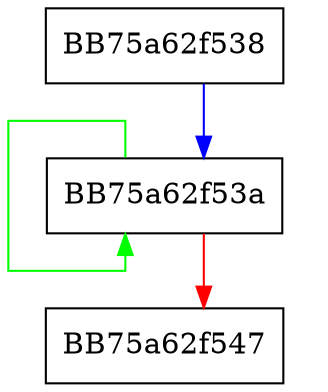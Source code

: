 digraph SetVirusFound {
  node [shape="box"];
  graph [splines=ortho];
  BB75a62f538 -> BB75a62f53a [color="blue"];
  BB75a62f53a -> BB75a62f53a [color="green"];
  BB75a62f53a -> BB75a62f547 [color="red"];
}